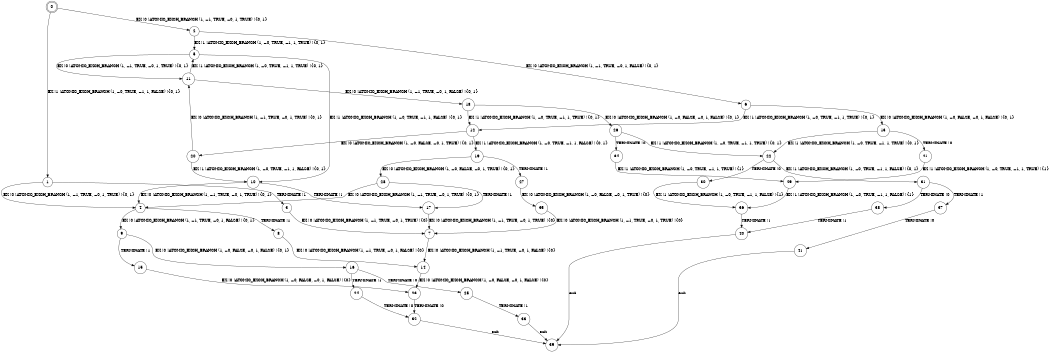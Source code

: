 digraph BCG {
size = "7, 10.5";
center = TRUE;
node [shape = circle];
0 [peripheries = 2];
0 -> 1 [label = "EX !1 !ATOMIC_EXCH_BRANCH (1, +0, TRUE, +1, 1, FALSE) !{0, 1}"];
0 -> 2 [label = "EX !0 !ATOMIC_EXCH_BRANCH (1, +1, TRUE, +0, 1, TRUE) !{0, 1}"];
1 -> 3 [label = "TERMINATE !1"];
1 -> 4 [label = "EX !0 !ATOMIC_EXCH_BRANCH (1, +1, TRUE, +0, 1, TRUE) !{0, 1}"];
2 -> 5 [label = "EX !1 !ATOMIC_EXCH_BRANCH (1, +0, TRUE, +1, 1, TRUE) !{0, 1}"];
2 -> 6 [label = "EX !0 !ATOMIC_EXCH_BRANCH (1, +1, TRUE, +0, 1, FALSE) !{0, 1}"];
3 -> 7 [label = "EX !0 !ATOMIC_EXCH_BRANCH (1, +1, TRUE, +0, 1, TRUE) !{0}"];
4 -> 8 [label = "TERMINATE !1"];
4 -> 9 [label = "EX !0 !ATOMIC_EXCH_BRANCH (1, +1, TRUE, +0, 1, FALSE) !{0, 1}"];
5 -> 10 [label = "EX !1 !ATOMIC_EXCH_BRANCH (1, +0, TRUE, +1, 1, FALSE) !{0, 1}"];
5 -> 11 [label = "EX !0 !ATOMIC_EXCH_BRANCH (1, +1, TRUE, +0, 1, TRUE) !{0, 1}"];
6 -> 12 [label = "EX !1 !ATOMIC_EXCH_BRANCH (1, +0, TRUE, +1, 1, TRUE) !{0, 1}"];
6 -> 13 [label = "EX !0 !ATOMIC_EXCH_BRANCH (1, +0, FALSE, +0, 1, FALSE) !{0, 1}"];
7 -> 14 [label = "EX !0 !ATOMIC_EXCH_BRANCH (1, +1, TRUE, +0, 1, FALSE) !{0}"];
8 -> 14 [label = "EX !0 !ATOMIC_EXCH_BRANCH (1, +1, TRUE, +0, 1, FALSE) !{0}"];
9 -> 15 [label = "TERMINATE !1"];
9 -> 16 [label = "EX !0 !ATOMIC_EXCH_BRANCH (1, +0, FALSE, +0, 1, FALSE) !{0, 1}"];
10 -> 17 [label = "TERMINATE !1"];
10 -> 4 [label = "EX !0 !ATOMIC_EXCH_BRANCH (1, +1, TRUE, +0, 1, TRUE) !{0, 1}"];
11 -> 5 [label = "EX !1 !ATOMIC_EXCH_BRANCH (1, +0, TRUE, +1, 1, TRUE) !{0, 1}"];
11 -> 18 [label = "EX !0 !ATOMIC_EXCH_BRANCH (1, +1, TRUE, +0, 1, FALSE) !{0, 1}"];
12 -> 19 [label = "EX !1 !ATOMIC_EXCH_BRANCH (1, +0, TRUE, +1, 1, FALSE) !{0, 1}"];
12 -> 20 [label = "EX !0 !ATOMIC_EXCH_BRANCH (1, +0, FALSE, +0, 1, TRUE) !{0, 1}"];
13 -> 21 [label = "TERMINATE !0"];
13 -> 22 [label = "EX !1 !ATOMIC_EXCH_BRANCH (1, +0, TRUE, +1, 1, TRUE) !{0, 1}"];
14 -> 23 [label = "EX !0 !ATOMIC_EXCH_BRANCH (1, +0, FALSE, +0, 1, FALSE) !{0}"];
15 -> 23 [label = "EX !0 !ATOMIC_EXCH_BRANCH (1, +0, FALSE, +0, 1, FALSE) !{0}"];
16 -> 24 [label = "TERMINATE !1"];
16 -> 25 [label = "TERMINATE !0"];
17 -> 7 [label = "EX !0 !ATOMIC_EXCH_BRANCH (1, +1, TRUE, +0, 1, TRUE) !{0}"];
18 -> 12 [label = "EX !1 !ATOMIC_EXCH_BRANCH (1, +0, TRUE, +1, 1, TRUE) !{0, 1}"];
18 -> 26 [label = "EX !0 !ATOMIC_EXCH_BRANCH (1, +0, FALSE, +0, 1, FALSE) !{0, 1}"];
19 -> 27 [label = "TERMINATE !1"];
19 -> 28 [label = "EX !0 !ATOMIC_EXCH_BRANCH (1, +0, FALSE, +0, 1, TRUE) !{0, 1}"];
20 -> 10 [label = "EX !1 !ATOMIC_EXCH_BRANCH (1, +0, TRUE, +1, 1, FALSE) !{0, 1}"];
20 -> 11 [label = "EX !0 !ATOMIC_EXCH_BRANCH (1, +1, TRUE, +0, 1, TRUE) !{0, 1}"];
21 -> 29 [label = "EX !1 !ATOMIC_EXCH_BRANCH (1, +0, TRUE, +1, 1, TRUE) !{1}"];
22 -> 30 [label = "TERMINATE !0"];
22 -> 31 [label = "EX !1 !ATOMIC_EXCH_BRANCH (1, +0, TRUE, +1, 1, FALSE) !{0, 1}"];
23 -> 32 [label = "TERMINATE !0"];
24 -> 32 [label = "TERMINATE !0"];
25 -> 33 [label = "TERMINATE !1"];
26 -> 34 [label = "TERMINATE !0"];
26 -> 22 [label = "EX !1 !ATOMIC_EXCH_BRANCH (1, +0, TRUE, +1, 1, TRUE) !{0, 1}"];
27 -> 35 [label = "EX !0 !ATOMIC_EXCH_BRANCH (1, +0, FALSE, +0, 1, TRUE) !{0}"];
28 -> 17 [label = "TERMINATE !1"];
28 -> 4 [label = "EX !0 !ATOMIC_EXCH_BRANCH (1, +1, TRUE, +0, 1, TRUE) !{0, 1}"];
29 -> 36 [label = "EX !1 !ATOMIC_EXCH_BRANCH (1, +0, TRUE, +1, 1, FALSE) !{1}"];
30 -> 36 [label = "EX !1 !ATOMIC_EXCH_BRANCH (1, +0, TRUE, +1, 1, FALSE) !{1}"];
31 -> 37 [label = "TERMINATE !1"];
31 -> 38 [label = "TERMINATE !0"];
32 -> 39 [label = "exit"];
33 -> 39 [label = "exit"];
34 -> 29 [label = "EX !1 !ATOMIC_EXCH_BRANCH (1, +0, TRUE, +1, 1, TRUE) !{1}"];
35 -> 7 [label = "EX !0 !ATOMIC_EXCH_BRANCH (1, +1, TRUE, +0, 1, TRUE) !{0}"];
36 -> 40 [label = "TERMINATE !1"];
37 -> 41 [label = "TERMINATE !0"];
38 -> 40 [label = "TERMINATE !1"];
40 -> 39 [label = "exit"];
41 -> 39 [label = "exit"];
}
